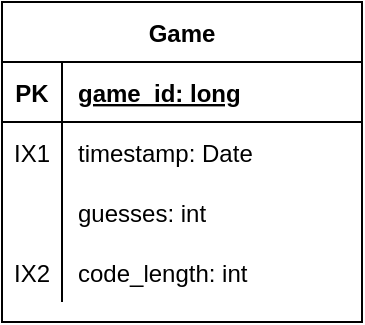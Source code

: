 <mxfile version="13.8.0" type="device"><diagram id="LEOXlKk9v8mnhYKxEnCb" name="Page-1"><mxGraphModel dx="782" dy="507" grid="1" gridSize="10" guides="1" tooltips="1" connect="1" arrows="1" fold="1" page="1" pageScale="1" pageWidth="850" pageHeight="1100" math="0" shadow="0"><root><mxCell id="0"/><mxCell id="1" parent="0"/><mxCell id="6h8Bo3CljFlWb0Cfonn_-1" value="Game" style="shape=table;startSize=30;container=1;collapsible=1;childLayout=tableLayout;fixedRows=1;rowLines=0;fontStyle=1;align=center;resizeLast=1;" vertex="1" parent="1"><mxGeometry x="310" y="180" width="180" height="160" as="geometry"/></mxCell><mxCell id="6h8Bo3CljFlWb0Cfonn_-2" value="" style="shape=partialRectangle;collapsible=0;dropTarget=0;pointerEvents=0;fillColor=none;top=0;left=0;bottom=1;right=0;points=[[0,0.5],[1,0.5]];portConstraint=eastwest;" vertex="1" parent="6h8Bo3CljFlWb0Cfonn_-1"><mxGeometry y="30" width="180" height="30" as="geometry"/></mxCell><mxCell id="6h8Bo3CljFlWb0Cfonn_-3" value="PK" style="shape=partialRectangle;connectable=0;fillColor=none;top=0;left=0;bottom=0;right=0;fontStyle=1;overflow=hidden;" vertex="1" parent="6h8Bo3CljFlWb0Cfonn_-2"><mxGeometry width="30" height="30" as="geometry"/></mxCell><mxCell id="6h8Bo3CljFlWb0Cfonn_-4" value="game_id: long" style="shape=partialRectangle;connectable=0;fillColor=none;top=0;left=0;bottom=0;right=0;align=left;spacingLeft=6;fontStyle=5;overflow=hidden;" vertex="1" parent="6h8Bo3CljFlWb0Cfonn_-2"><mxGeometry x="30" width="150" height="30" as="geometry"/></mxCell><mxCell id="6h8Bo3CljFlWb0Cfonn_-5" value="" style="shape=partialRectangle;collapsible=0;dropTarget=0;pointerEvents=0;fillColor=none;top=0;left=0;bottom=0;right=0;points=[[0,0.5],[1,0.5]];portConstraint=eastwest;" vertex="1" parent="6h8Bo3CljFlWb0Cfonn_-1"><mxGeometry y="60" width="180" height="30" as="geometry"/></mxCell><mxCell id="6h8Bo3CljFlWb0Cfonn_-6" value="IX1" style="shape=partialRectangle;connectable=0;fillColor=none;top=0;left=0;bottom=0;right=0;editable=1;overflow=hidden;" vertex="1" parent="6h8Bo3CljFlWb0Cfonn_-5"><mxGeometry width="30" height="30" as="geometry"/></mxCell><mxCell id="6h8Bo3CljFlWb0Cfonn_-7" value="timestamp: Date" style="shape=partialRectangle;connectable=0;fillColor=none;top=0;left=0;bottom=0;right=0;align=left;spacingLeft=6;overflow=hidden;" vertex="1" parent="6h8Bo3CljFlWb0Cfonn_-5"><mxGeometry x="30" width="150" height="30" as="geometry"/></mxCell><mxCell id="6h8Bo3CljFlWb0Cfonn_-8" value="" style="shape=partialRectangle;collapsible=0;dropTarget=0;pointerEvents=0;fillColor=none;top=0;left=0;bottom=0;right=0;points=[[0,0.5],[1,0.5]];portConstraint=eastwest;" vertex="1" parent="6h8Bo3CljFlWb0Cfonn_-1"><mxGeometry y="90" width="180" height="30" as="geometry"/></mxCell><mxCell id="6h8Bo3CljFlWb0Cfonn_-9" value="" style="shape=partialRectangle;connectable=0;fillColor=none;top=0;left=0;bottom=0;right=0;editable=1;overflow=hidden;" vertex="1" parent="6h8Bo3CljFlWb0Cfonn_-8"><mxGeometry width="30" height="30" as="geometry"/></mxCell><mxCell id="6h8Bo3CljFlWb0Cfonn_-10" value="guesses: int" style="shape=partialRectangle;connectable=0;fillColor=none;top=0;left=0;bottom=0;right=0;align=left;spacingLeft=6;overflow=hidden;" vertex="1" parent="6h8Bo3CljFlWb0Cfonn_-8"><mxGeometry x="30" width="150" height="30" as="geometry"/></mxCell><mxCell id="6h8Bo3CljFlWb0Cfonn_-11" value="" style="shape=partialRectangle;collapsible=0;dropTarget=0;pointerEvents=0;fillColor=none;top=0;left=0;bottom=0;right=0;points=[[0,0.5],[1,0.5]];portConstraint=eastwest;" vertex="1" parent="6h8Bo3CljFlWb0Cfonn_-1"><mxGeometry y="120" width="180" height="30" as="geometry"/></mxCell><mxCell id="6h8Bo3CljFlWb0Cfonn_-12" value="IX2" style="shape=partialRectangle;connectable=0;fillColor=none;top=0;left=0;bottom=0;right=0;editable=1;overflow=hidden;" vertex="1" parent="6h8Bo3CljFlWb0Cfonn_-11"><mxGeometry width="30" height="30" as="geometry"/></mxCell><mxCell id="6h8Bo3CljFlWb0Cfonn_-13" value="code_length: int" style="shape=partialRectangle;connectable=0;fillColor=none;top=0;left=0;bottom=0;right=0;align=left;spacingLeft=6;overflow=hidden;" vertex="1" parent="6h8Bo3CljFlWb0Cfonn_-11"><mxGeometry x="30" width="150" height="30" as="geometry"/></mxCell></root></mxGraphModel></diagram></mxfile>